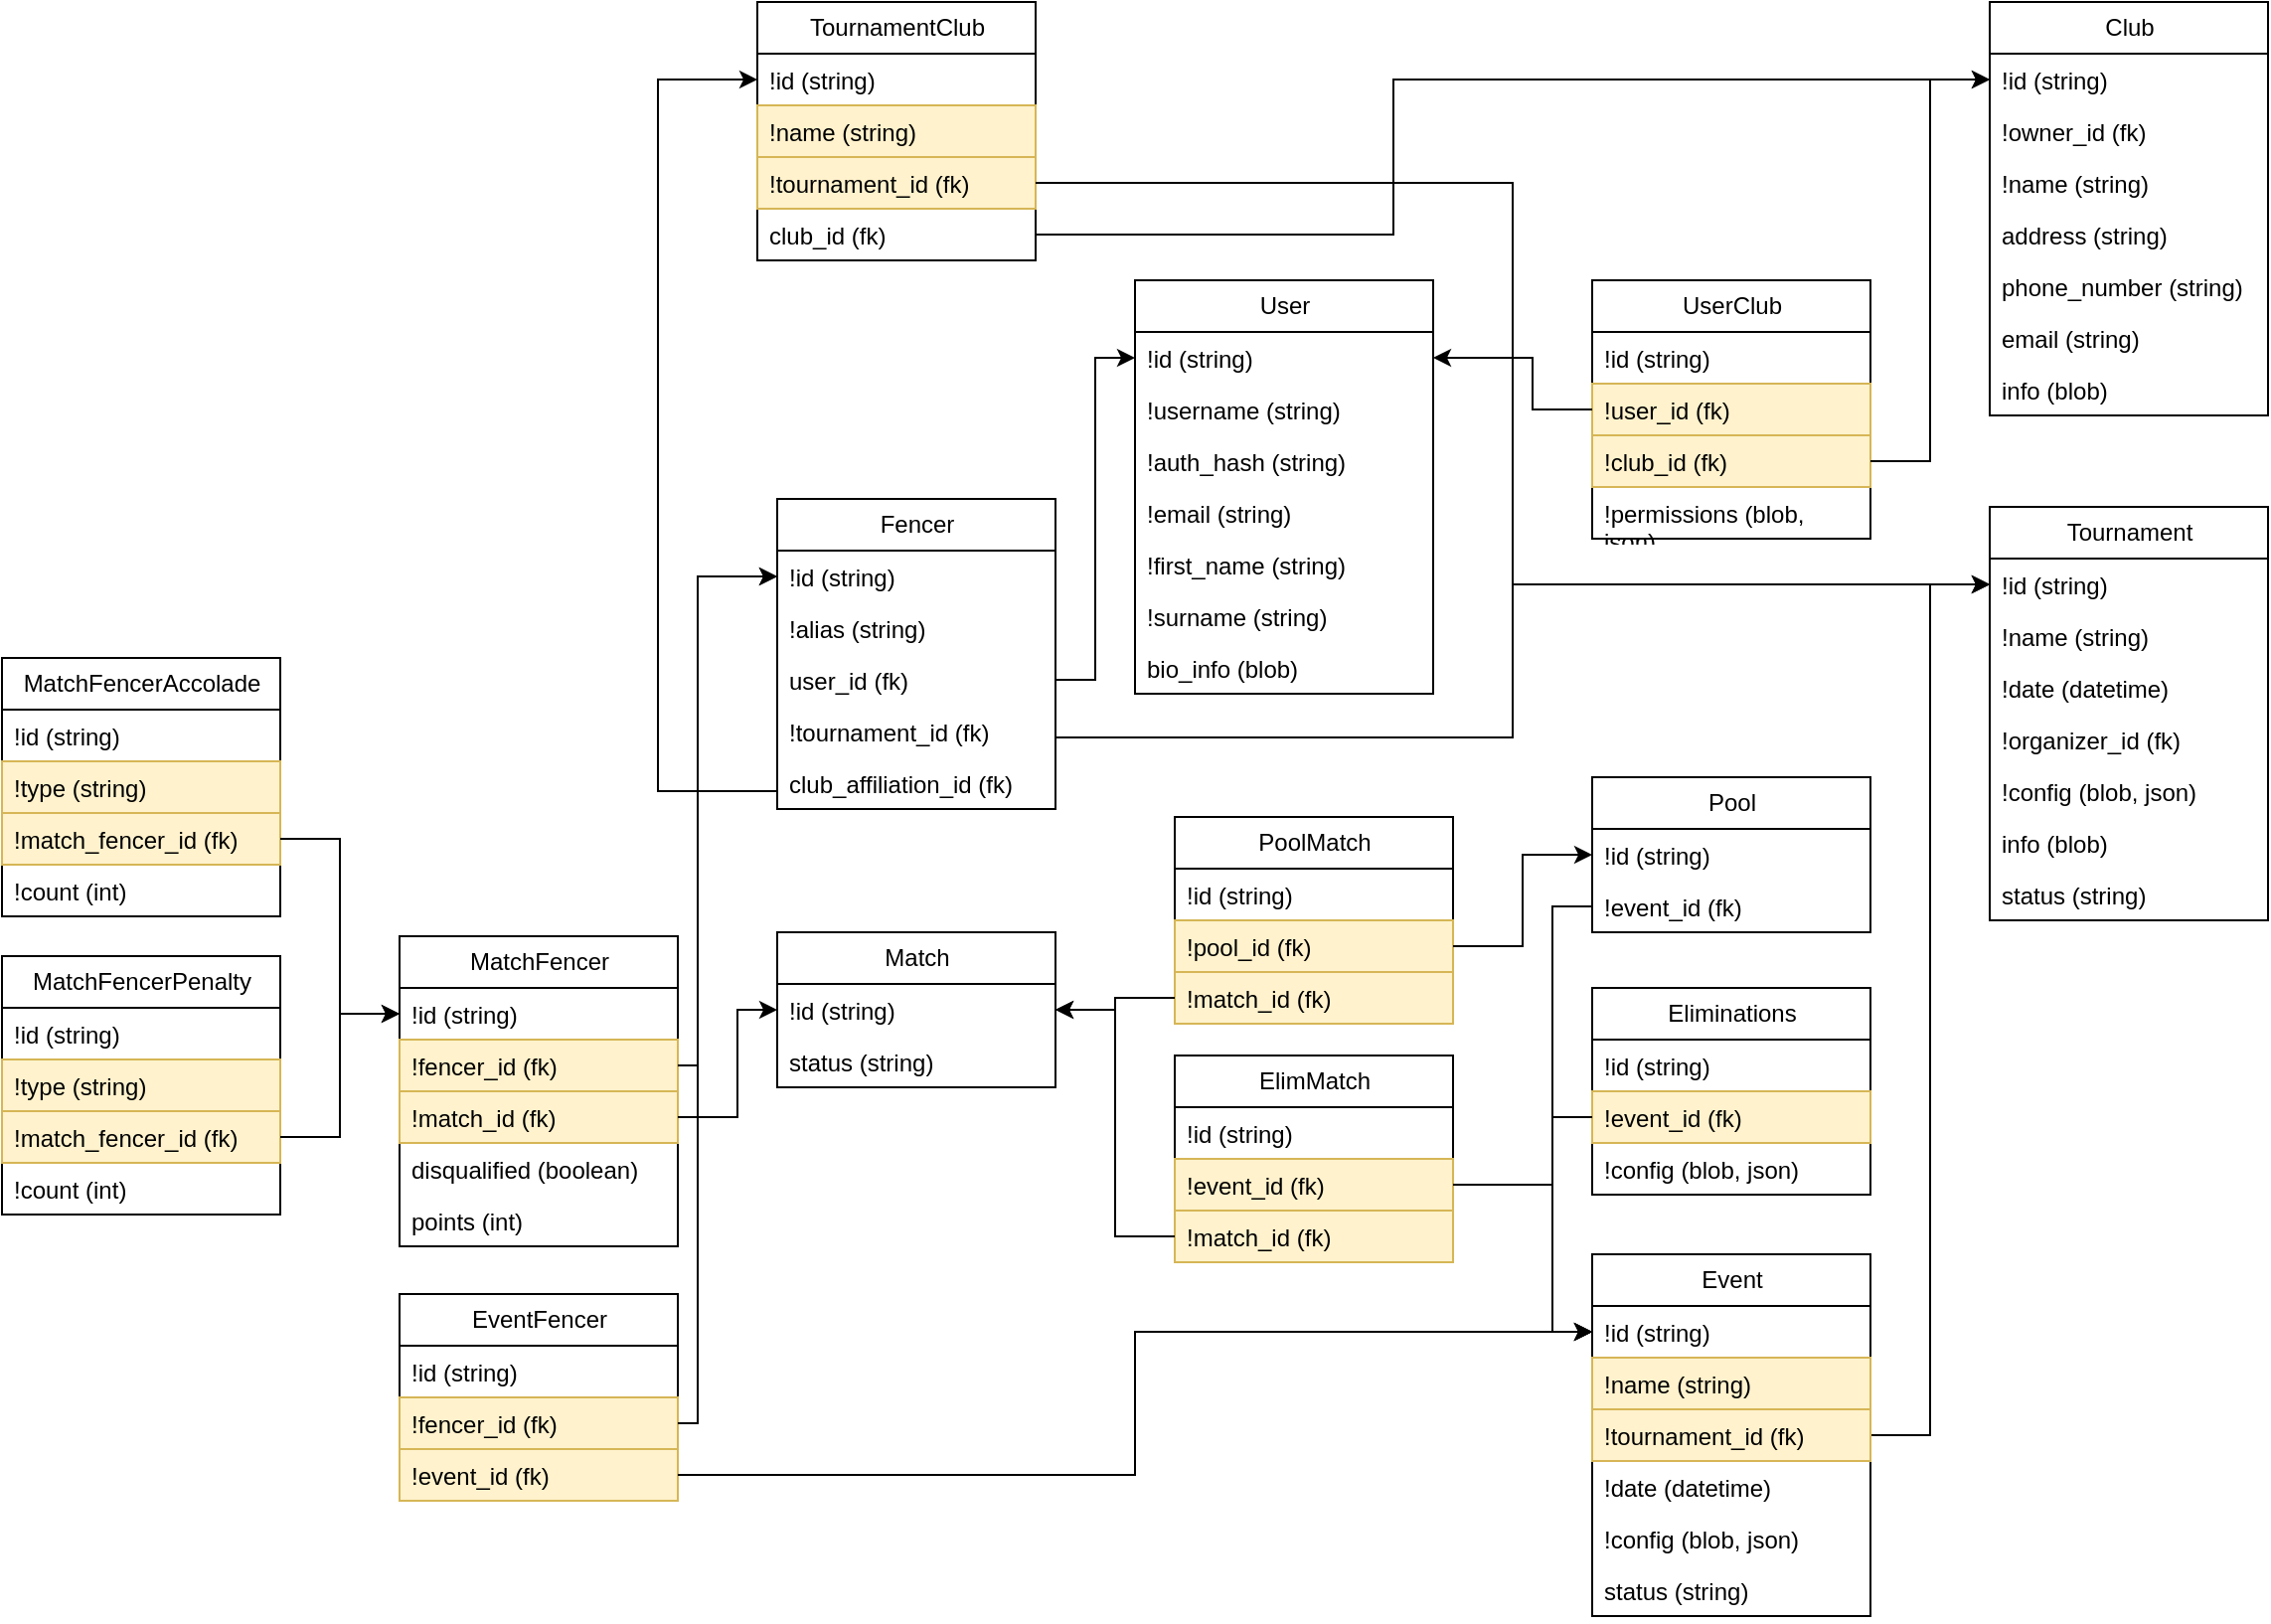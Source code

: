 <mxfile version="27.0.6">
  <diagram name="Page-1" id="09QAW3YVVLHR3ZItBab0">
    <mxGraphModel dx="1426" dy="1859" grid="1" gridSize="10" guides="1" tooltips="1" connect="1" arrows="1" fold="1" page="1" pageScale="1" pageWidth="850" pageHeight="1100" math="0" shadow="0">
      <root>
        <mxCell id="0" />
        <mxCell id="1" parent="0" />
        <mxCell id="WHR0k-WGL70pgqMyRwnO-2" value="User" style="swimlane;fontStyle=0;childLayout=stackLayout;horizontal=1;startSize=26;fillColor=none;horizontalStack=0;resizeParent=1;resizeParentMax=0;resizeLast=0;collapsible=1;marginBottom=0;html=1;" vertex="1" parent="1">
          <mxGeometry x="680" y="20" width="150" height="208" as="geometry">
            <mxRectangle x="360" y="330" width="70" height="30" as="alternateBounds" />
          </mxGeometry>
        </mxCell>
        <mxCell id="WHR0k-WGL70pgqMyRwnO-3" value="!id (string)" style="text;strokeColor=none;fillColor=none;align=left;verticalAlign=top;spacingLeft=4;spacingRight=4;overflow=hidden;rotatable=0;points=[[0,0.5],[1,0.5]];portConstraint=eastwest;whiteSpace=wrap;html=1;" vertex="1" parent="WHR0k-WGL70pgqMyRwnO-2">
          <mxGeometry y="26" width="150" height="26" as="geometry" />
        </mxCell>
        <mxCell id="WHR0k-WGL70pgqMyRwnO-13" value="!username (string)" style="text;strokeColor=none;fillColor=none;align=left;verticalAlign=top;spacingLeft=4;spacingRight=4;overflow=hidden;rotatable=0;points=[[0,0.5],[1,0.5]];portConstraint=eastwest;whiteSpace=wrap;html=1;" vertex="1" parent="WHR0k-WGL70pgqMyRwnO-2">
          <mxGeometry y="52" width="150" height="26" as="geometry" />
        </mxCell>
        <mxCell id="WHR0k-WGL70pgqMyRwnO-4" value="!auth_hash (string)" style="text;strokeColor=none;fillColor=none;align=left;verticalAlign=top;spacingLeft=4;spacingRight=4;overflow=hidden;rotatable=0;points=[[0,0.5],[1,0.5]];portConstraint=eastwest;whiteSpace=wrap;html=1;" vertex="1" parent="WHR0k-WGL70pgqMyRwnO-2">
          <mxGeometry y="78" width="150" height="26" as="geometry" />
        </mxCell>
        <mxCell id="WHR0k-WGL70pgqMyRwnO-5" value="!email (string)" style="text;strokeColor=none;fillColor=none;align=left;verticalAlign=top;spacingLeft=4;spacingRight=4;overflow=hidden;rotatable=0;points=[[0,0.5],[1,0.5]];portConstraint=eastwest;whiteSpace=wrap;html=1;" vertex="1" parent="WHR0k-WGL70pgqMyRwnO-2">
          <mxGeometry y="104" width="150" height="26" as="geometry" />
        </mxCell>
        <mxCell id="WHR0k-WGL70pgqMyRwnO-6" value="!first_name (string)" style="text;strokeColor=none;fillColor=none;align=left;verticalAlign=top;spacingLeft=4;spacingRight=4;overflow=hidden;rotatable=0;points=[[0,0.5],[1,0.5]];portConstraint=eastwest;whiteSpace=wrap;html=1;" vertex="1" parent="WHR0k-WGL70pgqMyRwnO-2">
          <mxGeometry y="130" width="150" height="26" as="geometry" />
        </mxCell>
        <mxCell id="WHR0k-WGL70pgqMyRwnO-7" value="!surname (string)" style="text;strokeColor=none;fillColor=none;align=left;verticalAlign=top;spacingLeft=4;spacingRight=4;overflow=hidden;rotatable=0;points=[[0,0.5],[1,0.5]];portConstraint=eastwest;whiteSpace=wrap;html=1;" vertex="1" parent="WHR0k-WGL70pgqMyRwnO-2">
          <mxGeometry y="156" width="150" height="26" as="geometry" />
        </mxCell>
        <mxCell id="WHR0k-WGL70pgqMyRwnO-8" value="bio_info (blob)" style="text;strokeColor=none;fillColor=none;align=left;verticalAlign=top;spacingLeft=4;spacingRight=4;overflow=hidden;rotatable=0;points=[[0,0.5],[1,0.5]];portConstraint=eastwest;whiteSpace=wrap;html=1;" vertex="1" parent="WHR0k-WGL70pgqMyRwnO-2">
          <mxGeometry y="182" width="150" height="26" as="geometry" />
        </mxCell>
        <mxCell id="WHR0k-WGL70pgqMyRwnO-95" style="edgeStyle=orthogonalEdgeStyle;rounded=0;orthogonalLoop=1;jettySize=auto;html=1;exitX=1;exitY=0.75;exitDx=0;exitDy=0;entryX=0;entryY=0.5;entryDx=0;entryDy=0;" edge="1" parent="1" source="WHR0k-WGL70pgqMyRwnO-9" target="WHR0k-WGL70pgqMyRwnO-44">
          <mxGeometry relative="1" as="geometry">
            <Array as="points">
              <mxPoint x="640" y="250" />
              <mxPoint x="870" y="250" />
              <mxPoint x="870" y="173" />
            </Array>
          </mxGeometry>
        </mxCell>
        <mxCell id="WHR0k-WGL70pgqMyRwnO-9" value="Fencer" style="swimlane;fontStyle=0;childLayout=stackLayout;horizontal=1;startSize=26;fillColor=none;horizontalStack=0;resizeParent=1;resizeParentMax=0;resizeLast=0;collapsible=1;marginBottom=0;html=1;" vertex="1" parent="1">
          <mxGeometry x="500" y="130" width="140" height="156" as="geometry" />
        </mxCell>
        <mxCell id="WHR0k-WGL70pgqMyRwnO-10" value="!id (string)" style="text;strokeColor=none;fillColor=none;align=left;verticalAlign=top;spacingLeft=4;spacingRight=4;overflow=hidden;rotatable=0;points=[[0,0.5],[1,0.5]];portConstraint=eastwest;whiteSpace=wrap;html=1;" vertex="1" parent="WHR0k-WGL70pgqMyRwnO-9">
          <mxGeometry y="26" width="140" height="26" as="geometry" />
        </mxCell>
        <mxCell id="WHR0k-WGL70pgqMyRwnO-11" value="!alias (string)" style="text;strokeColor=none;fillColor=none;align=left;verticalAlign=top;spacingLeft=4;spacingRight=4;overflow=hidden;rotatable=0;points=[[0,0.5],[1,0.5]];portConstraint=eastwest;whiteSpace=wrap;html=1;" vertex="1" parent="WHR0k-WGL70pgqMyRwnO-9">
          <mxGeometry y="52" width="140" height="26" as="geometry" />
        </mxCell>
        <mxCell id="WHR0k-WGL70pgqMyRwnO-12" value="user_id (fk)" style="text;strokeColor=none;fillColor=none;align=left;verticalAlign=top;spacingLeft=4;spacingRight=4;overflow=hidden;rotatable=0;points=[[0,0.5],[1,0.5]];portConstraint=eastwest;whiteSpace=wrap;html=1;" vertex="1" parent="WHR0k-WGL70pgqMyRwnO-9">
          <mxGeometry y="78" width="140" height="26" as="geometry" />
        </mxCell>
        <mxCell id="WHR0k-WGL70pgqMyRwnO-94" value="!tournament_id (fk)" style="text;strokeColor=none;fillColor=none;align=left;verticalAlign=top;spacingLeft=4;spacingRight=4;overflow=hidden;rotatable=0;points=[[0,0.5],[1,0.5]];portConstraint=eastwest;whiteSpace=wrap;html=1;" vertex="1" parent="WHR0k-WGL70pgqMyRwnO-9">
          <mxGeometry y="104" width="140" height="26" as="geometry" />
        </mxCell>
        <mxCell id="WHR0k-WGL70pgqMyRwnO-65" value="club_affiliation_id (fk)" style="text;strokeColor=none;fillColor=none;align=left;verticalAlign=top;spacingLeft=4;spacingRight=4;overflow=hidden;rotatable=0;points=[[0,0.5],[1,0.5]];portConstraint=eastwest;whiteSpace=wrap;html=1;" vertex="1" parent="WHR0k-WGL70pgqMyRwnO-9">
          <mxGeometry y="130" width="140" height="26" as="geometry" />
        </mxCell>
        <mxCell id="WHR0k-WGL70pgqMyRwnO-15" value="MatchFencer" style="swimlane;fontStyle=0;childLayout=stackLayout;horizontal=1;startSize=26;fillColor=none;horizontalStack=0;resizeParent=1;resizeParentMax=0;resizeLast=0;collapsible=1;marginBottom=0;html=1;" vertex="1" parent="1">
          <mxGeometry x="310" y="350" width="140" height="156" as="geometry" />
        </mxCell>
        <mxCell id="WHR0k-WGL70pgqMyRwnO-16" value="!id (string)" style="text;strokeColor=none;fillColor=none;align=left;verticalAlign=top;spacingLeft=4;spacingRight=4;overflow=hidden;rotatable=0;points=[[0,0.5],[1,0.5]];portConstraint=eastwest;whiteSpace=wrap;html=1;" vertex="1" parent="WHR0k-WGL70pgqMyRwnO-15">
          <mxGeometry y="26" width="140" height="26" as="geometry" />
        </mxCell>
        <mxCell id="WHR0k-WGL70pgqMyRwnO-17" value="!fencer_id (fk)" style="text;strokeColor=#d6b656;fillColor=#fff2cc;align=left;verticalAlign=top;spacingLeft=4;spacingRight=4;overflow=hidden;rotatable=0;points=[[0,0.5],[1,0.5]];portConstraint=eastwest;whiteSpace=wrap;html=1;" vertex="1" parent="WHR0k-WGL70pgqMyRwnO-15">
          <mxGeometry y="52" width="140" height="26" as="geometry" />
        </mxCell>
        <mxCell id="WHR0k-WGL70pgqMyRwnO-18" value="!match_id (fk)" style="text;strokeColor=#d6b656;fillColor=#fff2cc;align=left;verticalAlign=top;spacingLeft=4;spacingRight=4;overflow=hidden;rotatable=0;points=[[0,0.5],[1,0.5]];portConstraint=eastwest;whiteSpace=wrap;html=1;" vertex="1" parent="WHR0k-WGL70pgqMyRwnO-15">
          <mxGeometry y="78" width="140" height="26" as="geometry" />
        </mxCell>
        <mxCell id="WHR0k-WGL70pgqMyRwnO-19" value="disqualified (boolean)" style="text;strokeColor=none;fillColor=none;align=left;verticalAlign=top;spacingLeft=4;spacingRight=4;overflow=hidden;rotatable=0;points=[[0,0.5],[1,0.5]];portConstraint=eastwest;whiteSpace=wrap;html=1;" vertex="1" parent="WHR0k-WGL70pgqMyRwnO-15">
          <mxGeometry y="104" width="140" height="26" as="geometry" />
        </mxCell>
        <mxCell id="WHR0k-WGL70pgqMyRwnO-20" value="points (int)" style="text;strokeColor=none;fillColor=none;align=left;verticalAlign=top;spacingLeft=4;spacingRight=4;overflow=hidden;rotatable=0;points=[[0,0.5],[1,0.5]];portConstraint=eastwest;whiteSpace=wrap;html=1;" vertex="1" parent="WHR0k-WGL70pgqMyRwnO-15">
          <mxGeometry y="130" width="140" height="26" as="geometry" />
        </mxCell>
        <mxCell id="WHR0k-WGL70pgqMyRwnO-21" value="MatchFencerAccolade" style="swimlane;fontStyle=0;childLayout=stackLayout;horizontal=1;startSize=26;fillColor=none;horizontalStack=0;resizeParent=1;resizeParentMax=0;resizeLast=0;collapsible=1;marginBottom=0;html=1;" vertex="1" parent="1">
          <mxGeometry x="110" y="210" width="140" height="130" as="geometry" />
        </mxCell>
        <mxCell id="WHR0k-WGL70pgqMyRwnO-22" value="!id (string)" style="text;strokeColor=none;fillColor=none;align=left;verticalAlign=top;spacingLeft=4;spacingRight=4;overflow=hidden;rotatable=0;points=[[0,0.5],[1,0.5]];portConstraint=eastwest;whiteSpace=wrap;html=1;" vertex="1" parent="WHR0k-WGL70pgqMyRwnO-21">
          <mxGeometry y="26" width="140" height="26" as="geometry" />
        </mxCell>
        <mxCell id="WHR0k-WGL70pgqMyRwnO-23" value="!type (string)" style="text;strokeColor=#d6b656;fillColor=#fff2cc;align=left;verticalAlign=top;spacingLeft=4;spacingRight=4;overflow=hidden;rotatable=0;points=[[0,0.5],[1,0.5]];portConstraint=eastwest;whiteSpace=wrap;html=1;" vertex="1" parent="WHR0k-WGL70pgqMyRwnO-21">
          <mxGeometry y="52" width="140" height="26" as="geometry" />
        </mxCell>
        <mxCell id="WHR0k-WGL70pgqMyRwnO-24" value="!match_fencer_id (fk)" style="text;strokeColor=#d6b656;fillColor=#fff2cc;align=left;verticalAlign=top;spacingLeft=4;spacingRight=4;overflow=hidden;rotatable=0;points=[[0,0.5],[1,0.5]];portConstraint=eastwest;whiteSpace=wrap;html=1;" vertex="1" parent="WHR0k-WGL70pgqMyRwnO-21">
          <mxGeometry y="78" width="140" height="26" as="geometry" />
        </mxCell>
        <mxCell id="WHR0k-WGL70pgqMyRwnO-60" value="!count (int)" style="text;strokeColor=none;fillColor=none;align=left;verticalAlign=top;spacingLeft=4;spacingRight=4;overflow=hidden;rotatable=0;points=[[0,0.5],[1,0.5]];portConstraint=eastwest;whiteSpace=wrap;html=1;" vertex="1" parent="WHR0k-WGL70pgqMyRwnO-21">
          <mxGeometry y="104" width="140" height="26" as="geometry" />
        </mxCell>
        <mxCell id="WHR0k-WGL70pgqMyRwnO-25" style="edgeStyle=orthogonalEdgeStyle;rounded=0;orthogonalLoop=1;jettySize=auto;html=1;entryX=0;entryY=0.5;entryDx=0;entryDy=0;" edge="1" parent="1" source="WHR0k-WGL70pgqMyRwnO-24" target="WHR0k-WGL70pgqMyRwnO-16">
          <mxGeometry relative="1" as="geometry" />
        </mxCell>
        <mxCell id="WHR0k-WGL70pgqMyRwnO-26" value="MatchFencerPenalty" style="swimlane;fontStyle=0;childLayout=stackLayout;horizontal=1;startSize=26;fillColor=none;horizontalStack=0;resizeParent=1;resizeParentMax=0;resizeLast=0;collapsible=1;marginBottom=0;html=1;" vertex="1" parent="1">
          <mxGeometry x="110" y="360" width="140" height="130" as="geometry" />
        </mxCell>
        <mxCell id="WHR0k-WGL70pgqMyRwnO-27" value="!id (string)" style="text;strokeColor=none;fillColor=none;align=left;verticalAlign=top;spacingLeft=4;spacingRight=4;overflow=hidden;rotatable=0;points=[[0,0.5],[1,0.5]];portConstraint=eastwest;whiteSpace=wrap;html=1;" vertex="1" parent="WHR0k-WGL70pgqMyRwnO-26">
          <mxGeometry y="26" width="140" height="26" as="geometry" />
        </mxCell>
        <mxCell id="WHR0k-WGL70pgqMyRwnO-28" value="!type (string)" style="text;strokeColor=#d6b656;fillColor=#fff2cc;align=left;verticalAlign=top;spacingLeft=4;spacingRight=4;overflow=hidden;rotatable=0;points=[[0,0.5],[1,0.5]];portConstraint=eastwest;whiteSpace=wrap;html=1;" vertex="1" parent="WHR0k-WGL70pgqMyRwnO-26">
          <mxGeometry y="52" width="140" height="26" as="geometry" />
        </mxCell>
        <mxCell id="WHR0k-WGL70pgqMyRwnO-29" value="!match_fencer_id (fk)" style="text;strokeColor=#d6b656;fillColor=#fff2cc;align=left;verticalAlign=top;spacingLeft=4;spacingRight=4;overflow=hidden;rotatable=0;points=[[0,0.5],[1,0.5]];portConstraint=eastwest;whiteSpace=wrap;html=1;" vertex="1" parent="WHR0k-WGL70pgqMyRwnO-26">
          <mxGeometry y="78" width="140" height="26" as="geometry" />
        </mxCell>
        <mxCell id="WHR0k-WGL70pgqMyRwnO-61" value="!count (int)" style="text;strokeColor=none;fillColor=none;align=left;verticalAlign=top;spacingLeft=4;spacingRight=4;overflow=hidden;rotatable=0;points=[[0,0.5],[1,0.5]];portConstraint=eastwest;whiteSpace=wrap;html=1;" vertex="1" parent="WHR0k-WGL70pgqMyRwnO-26">
          <mxGeometry y="104" width="140" height="26" as="geometry" />
        </mxCell>
        <mxCell id="WHR0k-WGL70pgqMyRwnO-30" style="edgeStyle=orthogonalEdgeStyle;rounded=0;orthogonalLoop=1;jettySize=auto;html=1;entryX=0;entryY=0.5;entryDx=0;entryDy=0;" edge="1" parent="1" source="WHR0k-WGL70pgqMyRwnO-29" target="WHR0k-WGL70pgqMyRwnO-16">
          <mxGeometry relative="1" as="geometry" />
        </mxCell>
        <mxCell id="WHR0k-WGL70pgqMyRwnO-31" style="edgeStyle=orthogonalEdgeStyle;rounded=0;orthogonalLoop=1;jettySize=auto;html=1;entryX=0;entryY=0.5;entryDx=0;entryDy=0;" edge="1" parent="1" source="WHR0k-WGL70pgqMyRwnO-17" target="WHR0k-WGL70pgqMyRwnO-10">
          <mxGeometry relative="1" as="geometry">
            <Array as="points">
              <mxPoint x="460" y="415" />
              <mxPoint x="460" y="169" />
            </Array>
          </mxGeometry>
        </mxCell>
        <mxCell id="WHR0k-WGL70pgqMyRwnO-32" style="edgeStyle=orthogonalEdgeStyle;rounded=0;orthogonalLoop=1;jettySize=auto;html=1;entryX=0;entryY=0.5;entryDx=0;entryDy=0;" edge="1" parent="1" source="WHR0k-WGL70pgqMyRwnO-12" target="WHR0k-WGL70pgqMyRwnO-3">
          <mxGeometry relative="1" as="geometry" />
        </mxCell>
        <mxCell id="WHR0k-WGL70pgqMyRwnO-33" value="Match" style="swimlane;fontStyle=0;childLayout=stackLayout;horizontal=1;startSize=26;fillColor=none;horizontalStack=0;resizeParent=1;resizeParentMax=0;resizeLast=0;collapsible=1;marginBottom=0;html=1;" vertex="1" parent="1">
          <mxGeometry x="500" y="348" width="140" height="78" as="geometry" />
        </mxCell>
        <mxCell id="WHR0k-WGL70pgqMyRwnO-34" value="!id (string)" style="text;strokeColor=none;fillColor=none;align=left;verticalAlign=top;spacingLeft=4;spacingRight=4;overflow=hidden;rotatable=0;points=[[0,0.5],[1,0.5]];portConstraint=eastwest;whiteSpace=wrap;html=1;" vertex="1" parent="WHR0k-WGL70pgqMyRwnO-33">
          <mxGeometry y="26" width="140" height="26" as="geometry" />
        </mxCell>
        <mxCell id="WHR0k-WGL70pgqMyRwnO-57" value="status (string)" style="text;strokeColor=none;fillColor=none;align=left;verticalAlign=top;spacingLeft=4;spacingRight=4;overflow=hidden;rotatable=0;points=[[0,0.5],[1,0.5]];portConstraint=eastwest;whiteSpace=wrap;html=1;" vertex="1" parent="WHR0k-WGL70pgqMyRwnO-33">
          <mxGeometry y="52" width="140" height="26" as="geometry" />
        </mxCell>
        <mxCell id="WHR0k-WGL70pgqMyRwnO-37" style="edgeStyle=orthogonalEdgeStyle;rounded=0;orthogonalLoop=1;jettySize=auto;html=1;entryX=0;entryY=0.5;entryDx=0;entryDy=0;" edge="1" parent="1" source="WHR0k-WGL70pgqMyRwnO-18" target="WHR0k-WGL70pgqMyRwnO-34">
          <mxGeometry relative="1" as="geometry">
            <Array as="points">
              <mxPoint x="480" y="441" />
              <mxPoint x="480" y="387" />
            </Array>
          </mxGeometry>
        </mxCell>
        <mxCell id="WHR0k-WGL70pgqMyRwnO-38" value="Pool" style="swimlane;fontStyle=0;childLayout=stackLayout;horizontal=1;startSize=26;fillColor=none;horizontalStack=0;resizeParent=1;resizeParentMax=0;resizeLast=0;collapsible=1;marginBottom=0;html=1;" vertex="1" parent="1">
          <mxGeometry x="910" y="270" width="140" height="78" as="geometry" />
        </mxCell>
        <mxCell id="WHR0k-WGL70pgqMyRwnO-39" value="!id (string)" style="text;strokeColor=none;fillColor=none;align=left;verticalAlign=top;spacingLeft=4;spacingRight=4;overflow=hidden;rotatable=0;points=[[0,0.5],[1,0.5]];portConstraint=eastwest;whiteSpace=wrap;html=1;" vertex="1" parent="WHR0k-WGL70pgqMyRwnO-38">
          <mxGeometry y="26" width="140" height="26" as="geometry" />
        </mxCell>
        <mxCell id="WHR0k-WGL70pgqMyRwnO-40" value="!event_id (fk)" style="text;strokeColor=none;fillColor=none;align=left;verticalAlign=top;spacingLeft=4;spacingRight=4;overflow=hidden;rotatable=0;points=[[0,0.5],[1,0.5]];portConstraint=eastwest;whiteSpace=wrap;html=1;" vertex="1" parent="WHR0k-WGL70pgqMyRwnO-38">
          <mxGeometry y="52" width="140" height="26" as="geometry" />
        </mxCell>
        <mxCell id="WHR0k-WGL70pgqMyRwnO-43" value="Tournament" style="swimlane;fontStyle=0;childLayout=stackLayout;horizontal=1;startSize=26;fillColor=none;horizontalStack=0;resizeParent=1;resizeParentMax=0;resizeLast=0;collapsible=1;marginBottom=0;html=1;" vertex="1" parent="1">
          <mxGeometry x="1110" y="134" width="140" height="208" as="geometry" />
        </mxCell>
        <mxCell id="WHR0k-WGL70pgqMyRwnO-44" value="!id (string)" style="text;strokeColor=none;fillColor=none;align=left;verticalAlign=top;spacingLeft=4;spacingRight=4;overflow=hidden;rotatable=0;points=[[0,0.5],[1,0.5]];portConstraint=eastwest;whiteSpace=wrap;html=1;" vertex="1" parent="WHR0k-WGL70pgqMyRwnO-43">
          <mxGeometry y="26" width="140" height="26" as="geometry" />
        </mxCell>
        <mxCell id="WHR0k-WGL70pgqMyRwnO-45" value="!name (string)" style="text;strokeColor=none;fillColor=none;align=left;verticalAlign=top;spacingLeft=4;spacingRight=4;overflow=hidden;rotatable=0;points=[[0,0.5],[1,0.5]];portConstraint=eastwest;whiteSpace=wrap;html=1;" vertex="1" parent="WHR0k-WGL70pgqMyRwnO-43">
          <mxGeometry y="52" width="140" height="26" as="geometry" />
        </mxCell>
        <mxCell id="WHR0k-WGL70pgqMyRwnO-46" value="!date (datetime)" style="text;strokeColor=none;fillColor=none;align=left;verticalAlign=top;spacingLeft=4;spacingRight=4;overflow=hidden;rotatable=0;points=[[0,0.5],[1,0.5]];portConstraint=eastwest;whiteSpace=wrap;html=1;" vertex="1" parent="WHR0k-WGL70pgqMyRwnO-43">
          <mxGeometry y="78" width="140" height="26" as="geometry" />
        </mxCell>
        <mxCell id="WHR0k-WGL70pgqMyRwnO-47" value="!organizer_id (fk)" style="text;strokeColor=none;fillColor=none;align=left;verticalAlign=top;spacingLeft=4;spacingRight=4;overflow=hidden;rotatable=0;points=[[0,0.5],[1,0.5]];portConstraint=eastwest;whiteSpace=wrap;html=1;" vertex="1" parent="WHR0k-WGL70pgqMyRwnO-43">
          <mxGeometry y="104" width="140" height="26" as="geometry" />
        </mxCell>
        <mxCell id="WHR0k-WGL70pgqMyRwnO-48" value="!config (blob, json)" style="text;strokeColor=none;fillColor=none;align=left;verticalAlign=top;spacingLeft=4;spacingRight=4;overflow=hidden;rotatable=0;points=[[0,0.5],[1,0.5]];portConstraint=eastwest;whiteSpace=wrap;html=1;" vertex="1" parent="WHR0k-WGL70pgqMyRwnO-43">
          <mxGeometry y="130" width="140" height="26" as="geometry" />
        </mxCell>
        <mxCell id="WHR0k-WGL70pgqMyRwnO-49" value="info (blob)" style="text;strokeColor=none;fillColor=none;align=left;verticalAlign=top;spacingLeft=4;spacingRight=4;overflow=hidden;rotatable=0;points=[[0,0.5],[1,0.5]];portConstraint=eastwest;whiteSpace=wrap;html=1;" vertex="1" parent="WHR0k-WGL70pgqMyRwnO-43">
          <mxGeometry y="156" width="140" height="26" as="geometry" />
        </mxCell>
        <mxCell id="WHR0k-WGL70pgqMyRwnO-59" value="status (string)" style="text;strokeColor=none;fillColor=none;align=left;verticalAlign=top;spacingLeft=4;spacingRight=4;overflow=hidden;rotatable=0;points=[[0,0.5],[1,0.5]];portConstraint=eastwest;whiteSpace=wrap;html=1;" vertex="1" parent="WHR0k-WGL70pgqMyRwnO-43">
          <mxGeometry y="182" width="140" height="26" as="geometry" />
        </mxCell>
        <mxCell id="WHR0k-WGL70pgqMyRwnO-93" style="edgeStyle=orthogonalEdgeStyle;rounded=0;orthogonalLoop=1;jettySize=auto;html=1;exitX=1;exitY=0.5;exitDx=0;exitDy=0;entryX=0;entryY=0.5;entryDx=0;entryDy=0;" edge="1" parent="1" source="WHR0k-WGL70pgqMyRwnO-52" target="WHR0k-WGL70pgqMyRwnO-44">
          <mxGeometry relative="1" as="geometry" />
        </mxCell>
        <mxCell id="WHR0k-WGL70pgqMyRwnO-52" value="Event" style="swimlane;fontStyle=0;childLayout=stackLayout;horizontal=1;startSize=26;fillColor=none;horizontalStack=0;resizeParent=1;resizeParentMax=0;resizeLast=0;collapsible=1;marginBottom=0;html=1;" vertex="1" parent="1">
          <mxGeometry x="910" y="510" width="140" height="182" as="geometry" />
        </mxCell>
        <mxCell id="WHR0k-WGL70pgqMyRwnO-53" value="!id (string)" style="text;strokeColor=none;fillColor=none;align=left;verticalAlign=top;spacingLeft=4;spacingRight=4;overflow=hidden;rotatable=0;points=[[0,0.5],[1,0.5]];portConstraint=eastwest;whiteSpace=wrap;html=1;" vertex="1" parent="WHR0k-WGL70pgqMyRwnO-52">
          <mxGeometry y="26" width="140" height="26" as="geometry" />
        </mxCell>
        <mxCell id="WHR0k-WGL70pgqMyRwnO-54" value="!name (string)" style="text;strokeColor=#d6b656;fillColor=#fff2cc;align=left;verticalAlign=top;spacingLeft=4;spacingRight=4;overflow=hidden;rotatable=0;points=[[0,0.5],[1,0.5]];portConstraint=eastwest;whiteSpace=wrap;html=1;" vertex="1" parent="WHR0k-WGL70pgqMyRwnO-52">
          <mxGeometry y="52" width="140" height="26" as="geometry" />
        </mxCell>
        <mxCell id="WHR0k-WGL70pgqMyRwnO-92" value="!tournament_id (fk)" style="text;strokeColor=#d6b656;fillColor=#fff2cc;align=left;verticalAlign=top;spacingLeft=4;spacingRight=4;overflow=hidden;rotatable=0;points=[[0,0.5],[1,0.5]];portConstraint=eastwest;whiteSpace=wrap;html=1;" vertex="1" parent="WHR0k-WGL70pgqMyRwnO-52">
          <mxGeometry y="78" width="140" height="26" as="geometry" />
        </mxCell>
        <mxCell id="WHR0k-WGL70pgqMyRwnO-55" value="!date (datetime)" style="text;strokeColor=none;fillColor=none;align=left;verticalAlign=top;spacingLeft=4;spacingRight=4;overflow=hidden;rotatable=0;points=[[0,0.5],[1,0.5]];portConstraint=eastwest;whiteSpace=wrap;html=1;" vertex="1" parent="WHR0k-WGL70pgqMyRwnO-52">
          <mxGeometry y="104" width="140" height="26" as="geometry" />
        </mxCell>
        <mxCell id="WHR0k-WGL70pgqMyRwnO-56" value="!config (blob, json)" style="text;strokeColor=none;fillColor=none;align=left;verticalAlign=top;spacingLeft=4;spacingRight=4;overflow=hidden;rotatable=0;points=[[0,0.5],[1,0.5]];portConstraint=eastwest;whiteSpace=wrap;html=1;" vertex="1" parent="WHR0k-WGL70pgqMyRwnO-52">
          <mxGeometry y="130" width="140" height="26" as="geometry" />
        </mxCell>
        <mxCell id="WHR0k-WGL70pgqMyRwnO-58" value="status (string)" style="text;strokeColor=none;fillColor=none;align=left;verticalAlign=top;spacingLeft=4;spacingRight=4;overflow=hidden;rotatable=0;points=[[0,0.5],[1,0.5]];portConstraint=eastwest;whiteSpace=wrap;html=1;" vertex="1" parent="WHR0k-WGL70pgqMyRwnO-52">
          <mxGeometry y="156" width="140" height="26" as="geometry" />
        </mxCell>
        <mxCell id="WHR0k-WGL70pgqMyRwnO-66" value="TournamentClub" style="swimlane;fontStyle=0;childLayout=stackLayout;horizontal=1;startSize=26;fillColor=none;horizontalStack=0;resizeParent=1;resizeParentMax=0;resizeLast=0;collapsible=1;marginBottom=0;html=1;" vertex="1" parent="1">
          <mxGeometry x="490" y="-120" width="140" height="130" as="geometry" />
        </mxCell>
        <mxCell id="WHR0k-WGL70pgqMyRwnO-67" value="!id (string)" style="text;strokeColor=none;fillColor=none;align=left;verticalAlign=top;spacingLeft=4;spacingRight=4;overflow=hidden;rotatable=0;points=[[0,0.5],[1,0.5]];portConstraint=eastwest;whiteSpace=wrap;html=1;" vertex="1" parent="WHR0k-WGL70pgqMyRwnO-66">
          <mxGeometry y="26" width="140" height="26" as="geometry" />
        </mxCell>
        <mxCell id="WHR0k-WGL70pgqMyRwnO-68" value="!name (string)" style="text;strokeColor=#d6b656;fillColor=#fff2cc;align=left;verticalAlign=top;spacingLeft=4;spacingRight=4;overflow=hidden;rotatable=0;points=[[0,0.5],[1,0.5]];portConstraint=eastwest;whiteSpace=wrap;html=1;" vertex="1" parent="WHR0k-WGL70pgqMyRwnO-66">
          <mxGeometry y="52" width="140" height="26" as="geometry" />
        </mxCell>
        <mxCell id="WHR0k-WGL70pgqMyRwnO-69" value="!tournament_id (fk)" style="text;strokeColor=#d6b656;fillColor=#fff2cc;align=left;verticalAlign=top;spacingLeft=4;spacingRight=4;overflow=hidden;rotatable=0;points=[[0,0.5],[1,0.5]];portConstraint=eastwest;whiteSpace=wrap;html=1;" vertex="1" parent="WHR0k-WGL70pgqMyRwnO-66">
          <mxGeometry y="78" width="140" height="26" as="geometry" />
        </mxCell>
        <mxCell id="WHR0k-WGL70pgqMyRwnO-72" value="club_id (fk)" style="text;strokeColor=none;fillColor=none;align=left;verticalAlign=top;spacingLeft=4;spacingRight=4;overflow=hidden;rotatable=0;points=[[0,0.5],[1,0.5]];portConstraint=eastwest;whiteSpace=wrap;html=1;" vertex="1" parent="WHR0k-WGL70pgqMyRwnO-66">
          <mxGeometry y="104" width="140" height="26" as="geometry" />
        </mxCell>
        <mxCell id="WHR0k-WGL70pgqMyRwnO-71" style="edgeStyle=orthogonalEdgeStyle;rounded=0;orthogonalLoop=1;jettySize=auto;html=1;exitX=0;exitY=0.5;exitDx=0;exitDy=0;entryX=0;entryY=0.5;entryDx=0;entryDy=0;" edge="1" parent="1" source="WHR0k-WGL70pgqMyRwnO-65" target="WHR0k-WGL70pgqMyRwnO-67">
          <mxGeometry relative="1" as="geometry">
            <Array as="points">
              <mxPoint x="440" y="277" />
              <mxPoint x="440" y="-81" />
            </Array>
          </mxGeometry>
        </mxCell>
        <mxCell id="WHR0k-WGL70pgqMyRwnO-74" style="edgeStyle=orthogonalEdgeStyle;rounded=0;orthogonalLoop=1;jettySize=auto;html=1;exitX=1;exitY=0.5;exitDx=0;exitDy=0;entryX=0;entryY=0.5;entryDx=0;entryDy=0;" edge="1" parent="1" source="WHR0k-WGL70pgqMyRwnO-69" target="WHR0k-WGL70pgqMyRwnO-44">
          <mxGeometry relative="1" as="geometry" />
        </mxCell>
        <mxCell id="WHR0k-WGL70pgqMyRwnO-75" value="Club" style="swimlane;fontStyle=0;childLayout=stackLayout;horizontal=1;startSize=26;fillColor=none;horizontalStack=0;resizeParent=1;resizeParentMax=0;resizeLast=0;collapsible=1;marginBottom=0;html=1;" vertex="1" parent="1">
          <mxGeometry x="1110" y="-120" width="140" height="208" as="geometry" />
        </mxCell>
        <mxCell id="WHR0k-WGL70pgqMyRwnO-76" value="!id (string)" style="text;strokeColor=none;fillColor=none;align=left;verticalAlign=top;spacingLeft=4;spacingRight=4;overflow=hidden;rotatable=0;points=[[0,0.5],[1,0.5]];portConstraint=eastwest;whiteSpace=wrap;html=1;" vertex="1" parent="WHR0k-WGL70pgqMyRwnO-75">
          <mxGeometry y="26" width="140" height="26" as="geometry" />
        </mxCell>
        <mxCell id="WHR0k-WGL70pgqMyRwnO-77" value="!owner_id (fk)" style="text;strokeColor=none;fillColor=none;align=left;verticalAlign=top;spacingLeft=4;spacingRight=4;overflow=hidden;rotatable=0;points=[[0,0.5],[1,0.5]];portConstraint=eastwest;whiteSpace=wrap;html=1;" vertex="1" parent="WHR0k-WGL70pgqMyRwnO-75">
          <mxGeometry y="52" width="140" height="26" as="geometry" />
        </mxCell>
        <mxCell id="WHR0k-WGL70pgqMyRwnO-78" value="!name (string)" style="text;strokeColor=none;fillColor=none;align=left;verticalAlign=top;spacingLeft=4;spacingRight=4;overflow=hidden;rotatable=0;points=[[0,0.5],[1,0.5]];portConstraint=eastwest;whiteSpace=wrap;html=1;" vertex="1" parent="WHR0k-WGL70pgqMyRwnO-75">
          <mxGeometry y="78" width="140" height="26" as="geometry" />
        </mxCell>
        <mxCell id="WHR0k-WGL70pgqMyRwnO-79" value="address (string)" style="text;strokeColor=none;fillColor=none;align=left;verticalAlign=top;spacingLeft=4;spacingRight=4;overflow=hidden;rotatable=0;points=[[0,0.5],[1,0.5]];portConstraint=eastwest;whiteSpace=wrap;html=1;" vertex="1" parent="WHR0k-WGL70pgqMyRwnO-75">
          <mxGeometry y="104" width="140" height="26" as="geometry" />
        </mxCell>
        <mxCell id="WHR0k-WGL70pgqMyRwnO-80" value="phone_number (string)" style="text;strokeColor=none;fillColor=none;align=left;verticalAlign=top;spacingLeft=4;spacingRight=4;overflow=hidden;rotatable=0;points=[[0,0.5],[1,0.5]];portConstraint=eastwest;whiteSpace=wrap;html=1;" vertex="1" parent="WHR0k-WGL70pgqMyRwnO-75">
          <mxGeometry y="130" width="140" height="26" as="geometry" />
        </mxCell>
        <mxCell id="WHR0k-WGL70pgqMyRwnO-81" value="email (string)" style="text;strokeColor=none;fillColor=none;align=left;verticalAlign=top;spacingLeft=4;spacingRight=4;overflow=hidden;rotatable=0;points=[[0,0.5],[1,0.5]];portConstraint=eastwest;whiteSpace=wrap;html=1;" vertex="1" parent="WHR0k-WGL70pgqMyRwnO-75">
          <mxGeometry y="156" width="140" height="26" as="geometry" />
        </mxCell>
        <mxCell id="WHR0k-WGL70pgqMyRwnO-82" value="info (blob)" style="text;strokeColor=none;fillColor=none;align=left;verticalAlign=top;spacingLeft=4;spacingRight=4;overflow=hidden;rotatable=0;points=[[0,0.5],[1,0.5]];portConstraint=eastwest;whiteSpace=wrap;html=1;" vertex="1" parent="WHR0k-WGL70pgqMyRwnO-75">
          <mxGeometry y="182" width="140" height="26" as="geometry" />
        </mxCell>
        <mxCell id="WHR0k-WGL70pgqMyRwnO-83" style="edgeStyle=orthogonalEdgeStyle;rounded=0;orthogonalLoop=1;jettySize=auto;html=1;exitX=1;exitY=0.5;exitDx=0;exitDy=0;entryX=0;entryY=0.5;entryDx=0;entryDy=0;" edge="1" parent="1" source="WHR0k-WGL70pgqMyRwnO-72" target="WHR0k-WGL70pgqMyRwnO-76">
          <mxGeometry relative="1" as="geometry">
            <Array as="points">
              <mxPoint x="810" y="-3" />
              <mxPoint x="810" y="-81" />
            </Array>
          </mxGeometry>
        </mxCell>
        <mxCell id="WHR0k-WGL70pgqMyRwnO-84" value="UserClub" style="swimlane;fontStyle=0;childLayout=stackLayout;horizontal=1;startSize=26;fillColor=none;horizontalStack=0;resizeParent=1;resizeParentMax=0;resizeLast=0;collapsible=1;marginBottom=0;html=1;" vertex="1" parent="1">
          <mxGeometry x="910" y="20" width="140" height="130" as="geometry" />
        </mxCell>
        <mxCell id="WHR0k-WGL70pgqMyRwnO-85" value="!id (string)" style="text;strokeColor=none;fillColor=none;align=left;verticalAlign=top;spacingLeft=4;spacingRight=4;overflow=hidden;rotatable=0;points=[[0,0.5],[1,0.5]];portConstraint=eastwest;whiteSpace=wrap;html=1;" vertex="1" parent="WHR0k-WGL70pgqMyRwnO-84">
          <mxGeometry y="26" width="140" height="26" as="geometry" />
        </mxCell>
        <mxCell id="WHR0k-WGL70pgqMyRwnO-86" value="!user_id (fk)" style="text;strokeColor=#d6b656;fillColor=#fff2cc;align=left;verticalAlign=top;spacingLeft=4;spacingRight=4;overflow=hidden;rotatable=0;points=[[0,0.5],[1,0.5]];portConstraint=eastwest;whiteSpace=wrap;html=1;" vertex="1" parent="WHR0k-WGL70pgqMyRwnO-84">
          <mxGeometry y="52" width="140" height="26" as="geometry" />
        </mxCell>
        <mxCell id="WHR0k-WGL70pgqMyRwnO-87" value="!club_id (fk)" style="text;strokeColor=#d6b656;fillColor=#fff2cc;align=left;verticalAlign=top;spacingLeft=4;spacingRight=4;overflow=hidden;rotatable=0;points=[[0,0.5],[1,0.5]];portConstraint=eastwest;whiteSpace=wrap;html=1;" vertex="1" parent="WHR0k-WGL70pgqMyRwnO-84">
          <mxGeometry y="78" width="140" height="26" as="geometry" />
        </mxCell>
        <mxCell id="WHR0k-WGL70pgqMyRwnO-88" value="!permissions (blob, json)" style="text;strokeColor=none;fillColor=none;align=left;verticalAlign=top;spacingLeft=4;spacingRight=4;overflow=hidden;rotatable=0;points=[[0,0.5],[1,0.5]];portConstraint=eastwest;whiteSpace=wrap;html=1;" vertex="1" parent="WHR0k-WGL70pgqMyRwnO-84">
          <mxGeometry y="104" width="140" height="26" as="geometry" />
        </mxCell>
        <mxCell id="WHR0k-WGL70pgqMyRwnO-89" style="edgeStyle=orthogonalEdgeStyle;rounded=0;orthogonalLoop=1;jettySize=auto;html=1;exitX=0;exitY=0.5;exitDx=0;exitDy=0;entryX=1;entryY=0.5;entryDx=0;entryDy=0;" edge="1" parent="1" source="WHR0k-WGL70pgqMyRwnO-86" target="WHR0k-WGL70pgqMyRwnO-3">
          <mxGeometry relative="1" as="geometry">
            <Array as="points">
              <mxPoint x="880" y="85" />
              <mxPoint x="880" y="59" />
            </Array>
          </mxGeometry>
        </mxCell>
        <mxCell id="WHR0k-WGL70pgqMyRwnO-90" style="edgeStyle=orthogonalEdgeStyle;rounded=0;orthogonalLoop=1;jettySize=auto;html=1;exitX=1;exitY=0.5;exitDx=0;exitDy=0;entryX=0;entryY=0.5;entryDx=0;entryDy=0;" edge="1" parent="1" source="WHR0k-WGL70pgqMyRwnO-87" target="WHR0k-WGL70pgqMyRwnO-76">
          <mxGeometry relative="1" as="geometry" />
        </mxCell>
        <mxCell id="WHR0k-WGL70pgqMyRwnO-91" style="edgeStyle=orthogonalEdgeStyle;rounded=0;orthogonalLoop=1;jettySize=auto;html=1;exitX=0;exitY=0.5;exitDx=0;exitDy=0;entryX=0;entryY=0.5;entryDx=0;entryDy=0;" edge="1" parent="1" source="WHR0k-WGL70pgqMyRwnO-40" target="WHR0k-WGL70pgqMyRwnO-53">
          <mxGeometry relative="1" as="geometry" />
        </mxCell>
        <mxCell id="WHR0k-WGL70pgqMyRwnO-96" value="EventFencer" style="swimlane;fontStyle=0;childLayout=stackLayout;horizontal=1;startSize=26;fillColor=none;horizontalStack=0;resizeParent=1;resizeParentMax=0;resizeLast=0;collapsible=1;marginBottom=0;html=1;" vertex="1" parent="1">
          <mxGeometry x="310" y="530" width="140" height="104" as="geometry" />
        </mxCell>
        <mxCell id="WHR0k-WGL70pgqMyRwnO-97" value="!id (string)" style="text;strokeColor=none;fillColor=none;align=left;verticalAlign=top;spacingLeft=4;spacingRight=4;overflow=hidden;rotatable=0;points=[[0,0.5],[1,0.5]];portConstraint=eastwest;whiteSpace=wrap;html=1;" vertex="1" parent="WHR0k-WGL70pgqMyRwnO-96">
          <mxGeometry y="26" width="140" height="26" as="geometry" />
        </mxCell>
        <mxCell id="WHR0k-WGL70pgqMyRwnO-98" value="!fencer_id (fk)" style="text;strokeColor=#d6b656;fillColor=#fff2cc;align=left;verticalAlign=top;spacingLeft=4;spacingRight=4;overflow=hidden;rotatable=0;points=[[0,0.5],[1,0.5]];portConstraint=eastwest;whiteSpace=wrap;html=1;" vertex="1" parent="WHR0k-WGL70pgqMyRwnO-96">
          <mxGeometry y="52" width="140" height="26" as="geometry" />
        </mxCell>
        <mxCell id="WHR0k-WGL70pgqMyRwnO-99" value="!event_id (fk)" style="text;strokeColor=#d6b656;fillColor=#fff2cc;align=left;verticalAlign=top;spacingLeft=4;spacingRight=4;overflow=hidden;rotatable=0;points=[[0,0.5],[1,0.5]];portConstraint=eastwest;whiteSpace=wrap;html=1;" vertex="1" parent="WHR0k-WGL70pgqMyRwnO-96">
          <mxGeometry y="78" width="140" height="26" as="geometry" />
        </mxCell>
        <mxCell id="WHR0k-WGL70pgqMyRwnO-100" style="edgeStyle=orthogonalEdgeStyle;rounded=0;orthogonalLoop=1;jettySize=auto;html=1;exitX=1;exitY=0.5;exitDx=0;exitDy=0;entryX=0;entryY=0.5;entryDx=0;entryDy=0;" edge="1" parent="1" source="WHR0k-WGL70pgqMyRwnO-99" target="WHR0k-WGL70pgqMyRwnO-53">
          <mxGeometry relative="1" as="geometry" />
        </mxCell>
        <mxCell id="WHR0k-WGL70pgqMyRwnO-101" style="edgeStyle=orthogonalEdgeStyle;rounded=0;orthogonalLoop=1;jettySize=auto;html=1;exitX=1;exitY=0.5;exitDx=0;exitDy=0;entryX=0;entryY=0.5;entryDx=0;entryDy=0;" edge="1" parent="1" source="WHR0k-WGL70pgqMyRwnO-98" target="WHR0k-WGL70pgqMyRwnO-10">
          <mxGeometry relative="1" as="geometry">
            <Array as="points">
              <mxPoint x="460" y="595" />
              <mxPoint x="460" y="169" />
            </Array>
          </mxGeometry>
        </mxCell>
        <mxCell id="WHR0k-WGL70pgqMyRwnO-106" value="PoolMatch" style="swimlane;fontStyle=0;childLayout=stackLayout;horizontal=1;startSize=26;fillColor=none;horizontalStack=0;resizeParent=1;resizeParentMax=0;resizeLast=0;collapsible=1;marginBottom=0;html=1;" vertex="1" parent="1">
          <mxGeometry x="700" y="290" width="140" height="104" as="geometry" />
        </mxCell>
        <mxCell id="WHR0k-WGL70pgqMyRwnO-107" value="!id (string)" style="text;strokeColor=none;fillColor=none;align=left;verticalAlign=top;spacingLeft=4;spacingRight=4;overflow=hidden;rotatable=0;points=[[0,0.5],[1,0.5]];portConstraint=eastwest;whiteSpace=wrap;html=1;" vertex="1" parent="WHR0k-WGL70pgqMyRwnO-106">
          <mxGeometry y="26" width="140" height="26" as="geometry" />
        </mxCell>
        <mxCell id="WHR0k-WGL70pgqMyRwnO-108" value="!pool_id (fk)" style="text;strokeColor=#d6b656;fillColor=#fff2cc;align=left;verticalAlign=top;spacingLeft=4;spacingRight=4;overflow=hidden;rotatable=0;points=[[0,0.5],[1,0.5]];portConstraint=eastwest;whiteSpace=wrap;html=1;" vertex="1" parent="WHR0k-WGL70pgqMyRwnO-106">
          <mxGeometry y="52" width="140" height="26" as="geometry" />
        </mxCell>
        <mxCell id="WHR0k-WGL70pgqMyRwnO-109" value="!match_id (fk)" style="text;strokeColor=#d6b656;fillColor=#fff2cc;align=left;verticalAlign=top;spacingLeft=4;spacingRight=4;overflow=hidden;rotatable=0;points=[[0,0.5],[1,0.5]];portConstraint=eastwest;whiteSpace=wrap;html=1;" vertex="1" parent="WHR0k-WGL70pgqMyRwnO-106">
          <mxGeometry y="78" width="140" height="26" as="geometry" />
        </mxCell>
        <mxCell id="WHR0k-WGL70pgqMyRwnO-110" style="edgeStyle=orthogonalEdgeStyle;rounded=0;orthogonalLoop=1;jettySize=auto;html=1;exitX=0;exitY=0.5;exitDx=0;exitDy=0;entryX=1;entryY=0.5;entryDx=0;entryDy=0;" edge="1" parent="1" source="WHR0k-WGL70pgqMyRwnO-109" target="WHR0k-WGL70pgqMyRwnO-33">
          <mxGeometry relative="1" as="geometry" />
        </mxCell>
        <mxCell id="WHR0k-WGL70pgqMyRwnO-111" style="edgeStyle=orthogonalEdgeStyle;rounded=0;orthogonalLoop=1;jettySize=auto;html=1;exitX=1;exitY=0.5;exitDx=0;exitDy=0;entryX=0;entryY=0.5;entryDx=0;entryDy=0;" edge="1" parent="1" source="WHR0k-WGL70pgqMyRwnO-108" target="WHR0k-WGL70pgqMyRwnO-39">
          <mxGeometry relative="1" as="geometry" />
        </mxCell>
        <mxCell id="WHR0k-WGL70pgqMyRwnO-112" value="Eliminations" style="swimlane;fontStyle=0;childLayout=stackLayout;horizontal=1;startSize=26;fillColor=none;horizontalStack=0;resizeParent=1;resizeParentMax=0;resizeLast=0;collapsible=1;marginBottom=0;html=1;" vertex="1" parent="1">
          <mxGeometry x="910" y="376" width="140" height="104" as="geometry" />
        </mxCell>
        <mxCell id="WHR0k-WGL70pgqMyRwnO-113" value="!id (string)" style="text;strokeColor=none;fillColor=none;align=left;verticalAlign=top;spacingLeft=4;spacingRight=4;overflow=hidden;rotatable=0;points=[[0,0.5],[1,0.5]];portConstraint=eastwest;whiteSpace=wrap;html=1;" vertex="1" parent="WHR0k-WGL70pgqMyRwnO-112">
          <mxGeometry y="26" width="140" height="26" as="geometry" />
        </mxCell>
        <mxCell id="WHR0k-WGL70pgqMyRwnO-114" value="!event_id (fk)" style="text;strokeColor=#d6b656;fillColor=#fff2cc;align=left;verticalAlign=top;spacingLeft=4;spacingRight=4;overflow=hidden;rotatable=0;points=[[0,0.5],[1,0.5]];portConstraint=eastwest;whiteSpace=wrap;html=1;" vertex="1" parent="WHR0k-WGL70pgqMyRwnO-112">
          <mxGeometry y="52" width="140" height="26" as="geometry" />
        </mxCell>
        <mxCell id="WHR0k-WGL70pgqMyRwnO-115" value="!config (blob, json)" style="text;strokeColor=none;fillColor=none;align=left;verticalAlign=top;spacingLeft=4;spacingRight=4;overflow=hidden;rotatable=0;points=[[0,0.5],[1,0.5]];portConstraint=eastwest;whiteSpace=wrap;html=1;" vertex="1" parent="WHR0k-WGL70pgqMyRwnO-112">
          <mxGeometry y="78" width="140" height="26" as="geometry" />
        </mxCell>
        <mxCell id="WHR0k-WGL70pgqMyRwnO-116" style="edgeStyle=orthogonalEdgeStyle;rounded=0;orthogonalLoop=1;jettySize=auto;html=1;exitX=0;exitY=0.5;exitDx=0;exitDy=0;entryX=0;entryY=0.5;entryDx=0;entryDy=0;" edge="1" parent="1" source="WHR0k-WGL70pgqMyRwnO-114" target="WHR0k-WGL70pgqMyRwnO-53">
          <mxGeometry relative="1" as="geometry" />
        </mxCell>
        <mxCell id="WHR0k-WGL70pgqMyRwnO-117" value="ElimMatch" style="swimlane;fontStyle=0;childLayout=stackLayout;horizontal=1;startSize=26;fillColor=none;horizontalStack=0;resizeParent=1;resizeParentMax=0;resizeLast=0;collapsible=1;marginBottom=0;html=1;" vertex="1" parent="1">
          <mxGeometry x="700" y="410" width="140" height="104" as="geometry" />
        </mxCell>
        <mxCell id="WHR0k-WGL70pgqMyRwnO-118" value="!id (string)" style="text;strokeColor=none;fillColor=none;align=left;verticalAlign=top;spacingLeft=4;spacingRight=4;overflow=hidden;rotatable=0;points=[[0,0.5],[1,0.5]];portConstraint=eastwest;whiteSpace=wrap;html=1;" vertex="1" parent="WHR0k-WGL70pgqMyRwnO-117">
          <mxGeometry y="26" width="140" height="26" as="geometry" />
        </mxCell>
        <mxCell id="WHR0k-WGL70pgqMyRwnO-119" value="!event_id (fk)" style="text;strokeColor=#d6b656;fillColor=#fff2cc;align=left;verticalAlign=top;spacingLeft=4;spacingRight=4;overflow=hidden;rotatable=0;points=[[0,0.5],[1,0.5]];portConstraint=eastwest;whiteSpace=wrap;html=1;" vertex="1" parent="WHR0k-WGL70pgqMyRwnO-117">
          <mxGeometry y="52" width="140" height="26" as="geometry" />
        </mxCell>
        <mxCell id="WHR0k-WGL70pgqMyRwnO-120" value="!match_id (fk)" style="text;strokeColor=#d6b656;fillColor=#fff2cc;align=left;verticalAlign=top;spacingLeft=4;spacingRight=4;overflow=hidden;rotatable=0;points=[[0,0.5],[1,0.5]];portConstraint=eastwest;whiteSpace=wrap;html=1;" vertex="1" parent="WHR0k-WGL70pgqMyRwnO-117">
          <mxGeometry y="78" width="140" height="26" as="geometry" />
        </mxCell>
        <mxCell id="WHR0k-WGL70pgqMyRwnO-121" style="edgeStyle=orthogonalEdgeStyle;rounded=0;orthogonalLoop=1;jettySize=auto;html=1;exitX=0;exitY=0.5;exitDx=0;exitDy=0;entryX=1;entryY=0.5;entryDx=0;entryDy=0;" edge="1" parent="1" source="WHR0k-WGL70pgqMyRwnO-120" target="WHR0k-WGL70pgqMyRwnO-34">
          <mxGeometry relative="1" as="geometry" />
        </mxCell>
        <mxCell id="WHR0k-WGL70pgqMyRwnO-122" style="edgeStyle=orthogonalEdgeStyle;rounded=0;orthogonalLoop=1;jettySize=auto;html=1;exitX=1;exitY=0.5;exitDx=0;exitDy=0;entryX=0;entryY=0.5;entryDx=0;entryDy=0;" edge="1" parent="1" source="WHR0k-WGL70pgqMyRwnO-119" target="WHR0k-WGL70pgqMyRwnO-53">
          <mxGeometry relative="1" as="geometry">
            <Array as="points">
              <mxPoint x="890" y="475" />
              <mxPoint x="890" y="549" />
            </Array>
          </mxGeometry>
        </mxCell>
      </root>
    </mxGraphModel>
  </diagram>
</mxfile>
